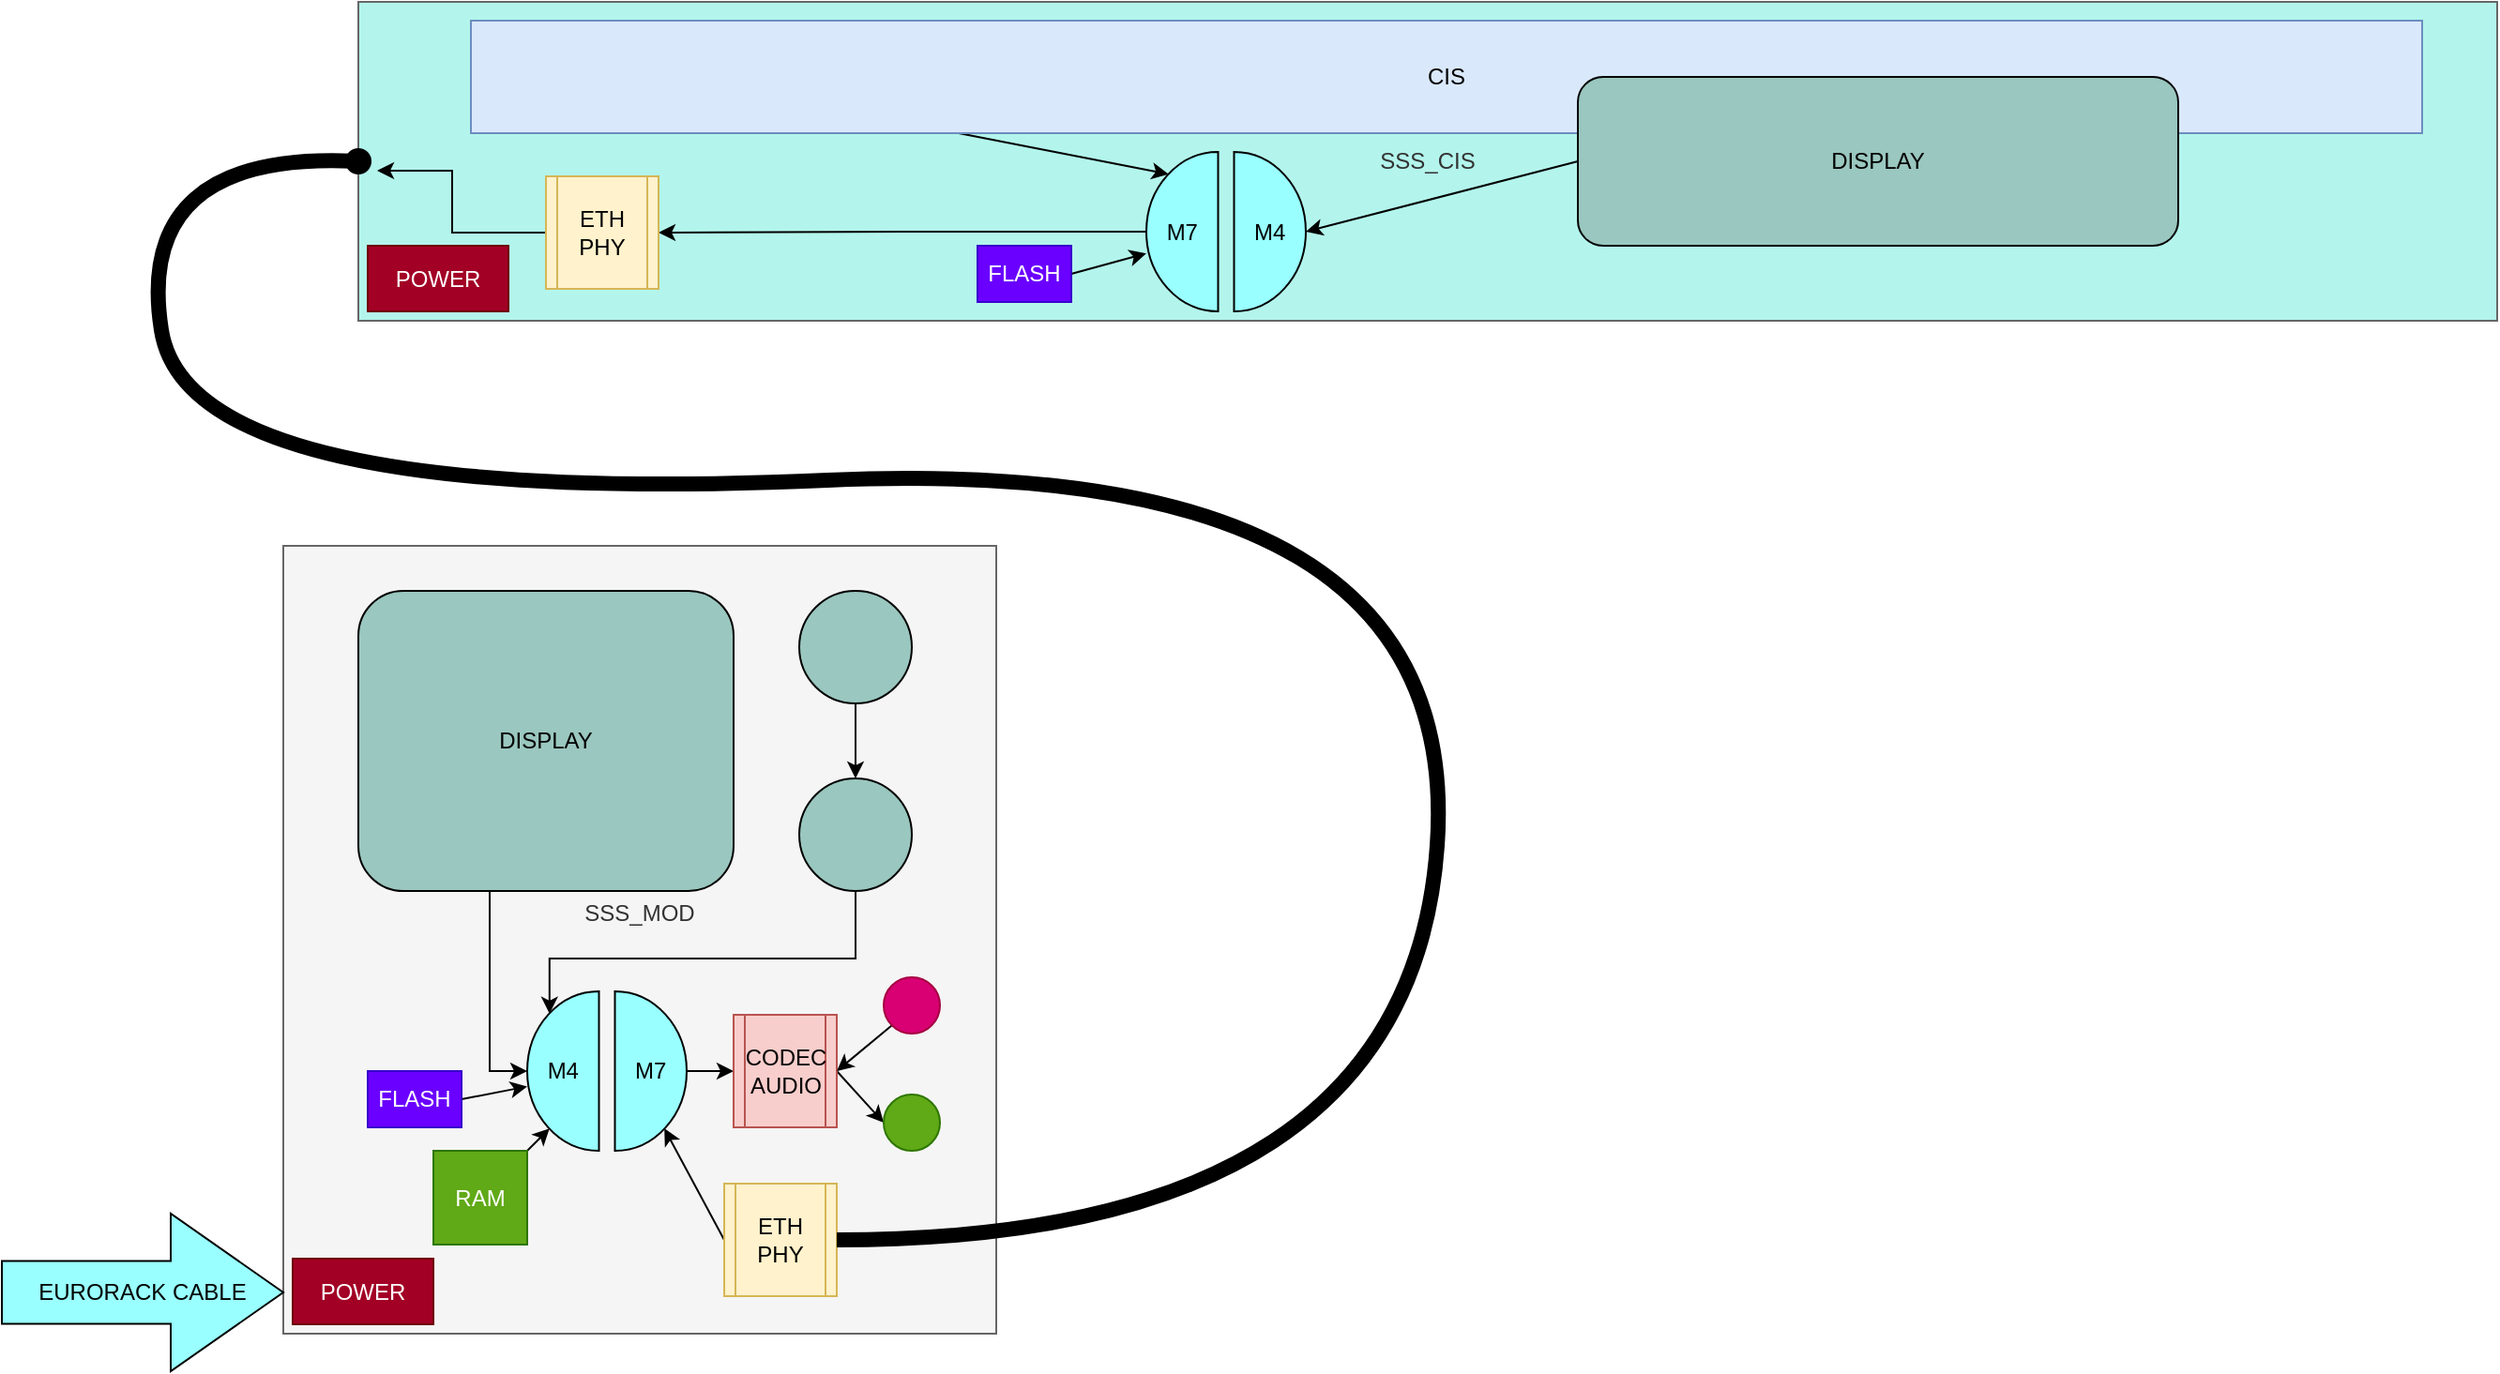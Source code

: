 <mxfile version="15.6.2" type="github">
  <diagram id="Ht1M8jgEwFfnCIfOTk4-" name="Page-1">
    <mxGraphModel dx="2062" dy="1146" grid="1" gridSize="10" guides="1" tooltips="1" connect="1" arrows="1" fold="1" page="1" pageScale="1" pageWidth="1169" pageHeight="827" math="0" shadow="0">
      <root>
        <mxCell id="0" />
        <mxCell id="1" parent="0" />
        <mxCell id="VlbZISmVs5P6DuMIeR8L-4" value="SSS_CIS" style="rounded=0;whiteSpace=wrap;html=1;fillColor=#B3F5EC;strokeColor=#666666;fontColor=#333333;" vertex="1" parent="1">
          <mxGeometry x="350" y="20" width="1140" height="170" as="geometry" />
        </mxCell>
        <mxCell id="VlbZISmVs5P6DuMIeR8L-28" style="rounded=0;orthogonalLoop=1;jettySize=auto;html=1;exitX=0.25;exitY=1;exitDx=0;exitDy=0;entryX=0.14;entryY=0.14;entryDx=0;entryDy=0;entryPerimeter=0;" edge="1" parent="1" source="VlbZISmVs5P6DuMIeR8L-23" target="VlbZISmVs5P6DuMIeR8L-12">
          <mxGeometry relative="1" as="geometry" />
        </mxCell>
        <mxCell id="VlbZISmVs5P6DuMIeR8L-23" value="&lt;div&gt;CIS&lt;/div&gt;" style="rounded=0;whiteSpace=wrap;html=1;fillColor=#dae8fc;strokeColor=#6c8ebf;" vertex="1" parent="1">
          <mxGeometry x="410" y="30" width="1040" height="60" as="geometry" />
        </mxCell>
        <mxCell id="VlbZISmVs5P6DuMIeR8L-5" value="&lt;div&gt;SSS_MOD&lt;/div&gt;&lt;div&gt;&lt;br&gt;&lt;/div&gt;&lt;div&gt;&lt;br&gt;&lt;/div&gt;" style="rounded=0;whiteSpace=wrap;html=1;fillColor=#f5f5f5;fontColor=#333333;strokeColor=#666666;" vertex="1" parent="1">
          <mxGeometry x="310" y="310" width="380" height="420" as="geometry" />
        </mxCell>
        <mxCell id="VlbZISmVs5P6DuMIeR8L-20" value="" style="edgeStyle=orthogonalEdgeStyle;rounded=0;orthogonalLoop=1;jettySize=auto;html=1;" edge="1" parent="1" source="VlbZISmVs5P6DuMIeR8L-3" target="VlbZISmVs5P6DuMIeR8L-19">
          <mxGeometry relative="1" as="geometry" />
        </mxCell>
        <mxCell id="VlbZISmVs5P6DuMIeR8L-3" value="M4&amp;nbsp;&amp;nbsp;&amp;nbsp;&amp;nbsp;&amp;nbsp;&amp;nbsp;&amp;nbsp;&amp;nbsp; M7" style="html=1;outlineConnect=0;whiteSpace=wrap;fillColor=#99ffff;shape=mxgraph.archimate3.interaction;" vertex="1" parent="1">
          <mxGeometry x="440" y="547.5" width="85" height="85" as="geometry" />
        </mxCell>
        <mxCell id="VlbZISmVs5P6DuMIeR8L-30" style="edgeStyle=orthogonalEdgeStyle;rounded=0;orthogonalLoop=1;jettySize=auto;html=1;exitX=0;exitY=0.5;exitDx=0;exitDy=0;exitPerimeter=0;entryX=1;entryY=0.5;entryDx=0;entryDy=0;" edge="1" parent="1" source="VlbZISmVs5P6DuMIeR8L-12" target="VlbZISmVs5P6DuMIeR8L-29">
          <mxGeometry relative="1" as="geometry" />
        </mxCell>
        <mxCell id="VlbZISmVs5P6DuMIeR8L-12" value="M7&amp;nbsp;&amp;nbsp;&amp;nbsp;&amp;nbsp;&amp;nbsp;&amp;nbsp;&amp;nbsp;&amp;nbsp; M4" style="html=1;outlineConnect=0;whiteSpace=wrap;fillColor=#99ffff;shape=mxgraph.archimate3.interaction;" vertex="1" parent="1">
          <mxGeometry x="770" y="100" width="85" height="85" as="geometry" />
        </mxCell>
        <mxCell id="VlbZISmVs5P6DuMIeR8L-27" style="rounded=0;orthogonalLoop=1;jettySize=auto;html=1;exitX=0;exitY=0.5;exitDx=0;exitDy=0;entryX=1;entryY=0.5;entryDx=0;entryDy=0;entryPerimeter=0;" edge="1" parent="1" source="VlbZISmVs5P6DuMIeR8L-14" target="VlbZISmVs5P6DuMIeR8L-12">
          <mxGeometry relative="1" as="geometry" />
        </mxCell>
        <mxCell id="VlbZISmVs5P6DuMIeR8L-14" value="DISPLAY" style="rounded=1;whiteSpace=wrap;html=1;fillColor=#9AC7BF;" vertex="1" parent="1">
          <mxGeometry x="1000" y="60" width="320" height="90" as="geometry" />
        </mxCell>
        <mxCell id="VlbZISmVs5P6DuMIeR8L-18" style="edgeStyle=orthogonalEdgeStyle;rounded=0;orthogonalLoop=1;jettySize=auto;html=1;exitX=0.5;exitY=1;exitDx=0;exitDy=0;entryX=0;entryY=0.5;entryDx=0;entryDy=0;entryPerimeter=0;" edge="1" parent="1" source="VlbZISmVs5P6DuMIeR8L-15" target="VlbZISmVs5P6DuMIeR8L-3">
          <mxGeometry relative="1" as="geometry">
            <Array as="points">
              <mxPoint x="420" y="494" />
              <mxPoint x="420" y="590" />
            </Array>
          </mxGeometry>
        </mxCell>
        <mxCell id="VlbZISmVs5P6DuMIeR8L-15" value="DISPLAY" style="rounded=1;whiteSpace=wrap;html=1;fillColor=#9AC7BF;" vertex="1" parent="1">
          <mxGeometry x="350" y="334" width="200" height="160" as="geometry" />
        </mxCell>
        <mxCell id="VlbZISmVs5P6DuMIeR8L-22" style="edgeStyle=orthogonalEdgeStyle;rounded=0;orthogonalLoop=1;jettySize=auto;html=1;exitX=0.5;exitY=1;exitDx=0;exitDy=0;" edge="1" parent="1" source="VlbZISmVs5P6DuMIeR8L-16" target="VlbZISmVs5P6DuMIeR8L-17">
          <mxGeometry relative="1" as="geometry" />
        </mxCell>
        <mxCell id="VlbZISmVs5P6DuMIeR8L-16" value="" style="ellipse;whiteSpace=wrap;html=1;aspect=fixed;fillColor=#9AC7BF;" vertex="1" parent="1">
          <mxGeometry x="585" y="334" width="60" height="60" as="geometry" />
        </mxCell>
        <mxCell id="VlbZISmVs5P6DuMIeR8L-21" style="edgeStyle=orthogonalEdgeStyle;rounded=0;orthogonalLoop=1;jettySize=auto;html=1;exitX=0.5;exitY=1;exitDx=0;exitDy=0;entryX=0.14;entryY=0.14;entryDx=0;entryDy=0;entryPerimeter=0;" edge="1" parent="1" source="VlbZISmVs5P6DuMIeR8L-17" target="VlbZISmVs5P6DuMIeR8L-3">
          <mxGeometry relative="1" as="geometry">
            <Array as="points">
              <mxPoint x="615" y="530" />
              <mxPoint x="452" y="530" />
            </Array>
          </mxGeometry>
        </mxCell>
        <mxCell id="VlbZISmVs5P6DuMIeR8L-17" value="" style="ellipse;whiteSpace=wrap;html=1;aspect=fixed;fillColor=#9AC7BF;" vertex="1" parent="1">
          <mxGeometry x="585" y="434" width="60" height="60" as="geometry" />
        </mxCell>
        <mxCell id="VlbZISmVs5P6DuMIeR8L-40" style="edgeStyle=none;rounded=0;sketch=0;orthogonalLoop=1;jettySize=auto;html=1;exitX=1;exitY=0.5;exitDx=0;exitDy=0;entryX=0;entryY=0.5;entryDx=0;entryDy=0;shadow=0;strokeColor=default;gradientColor=none;elbow=vertical;" edge="1" parent="1" source="VlbZISmVs5P6DuMIeR8L-19" target="VlbZISmVs5P6DuMIeR8L-35">
          <mxGeometry relative="1" as="geometry" />
        </mxCell>
        <mxCell id="VlbZISmVs5P6DuMIeR8L-19" value="&lt;div&gt;CODEC&lt;/div&gt;&lt;div&gt;AUDIO&lt;br&gt;&lt;/div&gt;" style="shape=process;whiteSpace=wrap;html=1;backgroundOutline=1;fillColor=#f8cecc;strokeColor=#b85450;" vertex="1" parent="1">
          <mxGeometry x="550" y="560" width="55" height="60" as="geometry" />
        </mxCell>
        <mxCell id="VlbZISmVs5P6DuMIeR8L-31" style="edgeStyle=orthogonalEdgeStyle;rounded=0;orthogonalLoop=1;jettySize=auto;html=1;exitX=0;exitY=0.5;exitDx=0;exitDy=0;" edge="1" parent="1" source="VlbZISmVs5P6DuMIeR8L-29">
          <mxGeometry relative="1" as="geometry">
            <mxPoint x="360" y="110" as="targetPoint" />
            <Array as="points">
              <mxPoint x="400" y="143" />
              <mxPoint x="400" y="110" />
            </Array>
          </mxGeometry>
        </mxCell>
        <mxCell id="VlbZISmVs5P6DuMIeR8L-29" value="&lt;div&gt;ETH&lt;/div&gt;&lt;div&gt;PHY&lt;br&gt;&lt;/div&gt;" style="shape=process;whiteSpace=wrap;html=1;backgroundOutline=1;fillColor=#fff2cc;strokeColor=#d6b656;" vertex="1" parent="1">
          <mxGeometry x="450" y="113" width="60" height="60" as="geometry" />
        </mxCell>
        <mxCell id="VlbZISmVs5P6DuMIeR8L-33" style="rounded=0;orthogonalLoop=1;jettySize=auto;html=1;exitX=0;exitY=0.5;exitDx=0;exitDy=0;entryX=0.86;entryY=0.86;entryDx=0;entryDy=0;entryPerimeter=0;" edge="1" parent="1" source="VlbZISmVs5P6DuMIeR8L-32" target="VlbZISmVs5P6DuMIeR8L-3">
          <mxGeometry relative="1" as="geometry" />
        </mxCell>
        <mxCell id="VlbZISmVs5P6DuMIeR8L-32" value="&lt;div&gt;ETH&lt;/div&gt;&lt;div&gt;PHY&lt;br&gt;&lt;/div&gt;" style="shape=process;whiteSpace=wrap;html=1;backgroundOutline=1;fillColor=#fff2cc;strokeColor=#d6b656;" vertex="1" parent="1">
          <mxGeometry x="545" y="650" width="60" height="60" as="geometry" />
        </mxCell>
        <mxCell id="VlbZISmVs5P6DuMIeR8L-38" style="rounded=0;sketch=0;orthogonalLoop=1;jettySize=auto;html=1;exitX=0;exitY=1;exitDx=0;exitDy=0;entryX=1;entryY=0.5;entryDx=0;entryDy=0;shadow=0;strokeColor=default;gradientColor=none;elbow=vertical;" edge="1" parent="1" source="VlbZISmVs5P6DuMIeR8L-34" target="VlbZISmVs5P6DuMIeR8L-19">
          <mxGeometry relative="1" as="geometry" />
        </mxCell>
        <mxCell id="VlbZISmVs5P6DuMIeR8L-34" value="" style="ellipse;whiteSpace=wrap;html=1;aspect=fixed;fillColor=#d80073;fontColor=#ffffff;strokeColor=#A50040;" vertex="1" parent="1">
          <mxGeometry x="630" y="540" width="30" height="30" as="geometry" />
        </mxCell>
        <mxCell id="VlbZISmVs5P6DuMIeR8L-35" value="" style="ellipse;whiteSpace=wrap;html=1;aspect=fixed;fillColor=#60a917;fontColor=#ffffff;strokeColor=#2D7600;" vertex="1" parent="1">
          <mxGeometry x="630" y="602.5" width="30" height="30" as="geometry" />
        </mxCell>
        <mxCell id="VlbZISmVs5P6DuMIeR8L-42" style="edgeStyle=none;rounded=0;sketch=0;orthogonalLoop=1;jettySize=auto;html=1;exitX=1;exitY=0.5;exitDx=0;exitDy=0;shadow=0;strokeColor=default;gradientColor=none;elbow=vertical;" edge="1" parent="1" source="VlbZISmVs5P6DuMIeR8L-41" target="VlbZISmVs5P6DuMIeR8L-12">
          <mxGeometry relative="1" as="geometry" />
        </mxCell>
        <mxCell id="VlbZISmVs5P6DuMIeR8L-41" value="FLASH" style="rounded=0;whiteSpace=wrap;html=1;fillColor=#6a00ff;fontColor=#ffffff;strokeColor=#3700CC;" vertex="1" parent="1">
          <mxGeometry x="680" y="150" width="50" height="30" as="geometry" />
        </mxCell>
        <mxCell id="VlbZISmVs5P6DuMIeR8L-44" style="edgeStyle=none;rounded=0;sketch=0;orthogonalLoop=1;jettySize=auto;html=1;exitX=1;exitY=0.5;exitDx=0;exitDy=0;shadow=0;strokeColor=default;gradientColor=none;elbow=vertical;" edge="1" parent="1" source="VlbZISmVs5P6DuMIeR8L-43" target="VlbZISmVs5P6DuMIeR8L-3">
          <mxGeometry relative="1" as="geometry" />
        </mxCell>
        <mxCell id="VlbZISmVs5P6DuMIeR8L-43" value="FLASH" style="rounded=0;whiteSpace=wrap;html=1;fillColor=#6a00ff;fontColor=#ffffff;strokeColor=#3700CC;" vertex="1" parent="1">
          <mxGeometry x="355" y="590" width="50" height="30" as="geometry" />
        </mxCell>
        <mxCell id="VlbZISmVs5P6DuMIeR8L-46" style="edgeStyle=none;rounded=0;sketch=0;orthogonalLoop=1;jettySize=auto;html=1;exitX=1;exitY=0;exitDx=0;exitDy=0;shadow=0;strokeColor=default;gradientColor=none;elbow=vertical;entryX=0.14;entryY=0.86;entryDx=0;entryDy=0;entryPerimeter=0;" edge="1" parent="1" source="VlbZISmVs5P6DuMIeR8L-45" target="VlbZISmVs5P6DuMIeR8L-3">
          <mxGeometry relative="1" as="geometry" />
        </mxCell>
        <mxCell id="VlbZISmVs5P6DuMIeR8L-45" value="&lt;div&gt;RAM&lt;/div&gt;" style="rounded=0;whiteSpace=wrap;html=1;fillColor=#60a917;fontColor=#ffffff;strokeColor=#2D7600;" vertex="1" parent="1">
          <mxGeometry x="390" y="632.5" width="50" height="50" as="geometry" />
        </mxCell>
        <mxCell id="VlbZISmVs5P6DuMIeR8L-47" value="&lt;div&gt;POWER&lt;/div&gt;" style="rounded=0;whiteSpace=wrap;html=1;fillColor=#a20025;fontColor=#ffffff;strokeColor=#6F0000;" vertex="1" parent="1">
          <mxGeometry x="355" y="150" width="75" height="35" as="geometry" />
        </mxCell>
        <mxCell id="VlbZISmVs5P6DuMIeR8L-48" value="&lt;div&gt;POWER&lt;/div&gt;" style="rounded=0;whiteSpace=wrap;html=1;fillColor=#a20025;fontColor=#ffffff;strokeColor=#6F0000;" vertex="1" parent="1">
          <mxGeometry x="315" y="690" width="75" height="35" as="geometry" />
        </mxCell>
        <mxCell id="VlbZISmVs5P6DuMIeR8L-49" value="" style="curved=1;endArrow=oval;html=1;rounded=0;shadow=0;sketch=0;strokeColor=default;gradientColor=none;elbow=vertical;exitX=1;exitY=0.5;exitDx=0;exitDy=0;entryX=0;entryY=0.5;entryDx=0;entryDy=0;strokeWidth=8;endFill=1;" edge="1" parent="1" source="VlbZISmVs5P6DuMIeR8L-32" target="VlbZISmVs5P6DuMIeR8L-4">
          <mxGeometry width="50" height="50" relative="1" as="geometry">
            <mxPoint x="170" y="180" as="sourcePoint" />
            <mxPoint x="220" y="130" as="targetPoint" />
            <Array as="points">
              <mxPoint x="910" y="680" />
              <mxPoint x="940" y="260" />
              <mxPoint x="260" y="290" />
              <mxPoint x="230" y="100" />
            </Array>
          </mxGeometry>
        </mxCell>
        <mxCell id="VlbZISmVs5P6DuMIeR8L-51" value="&lt;div&gt;EURORACK CABLE&lt;/div&gt;" style="html=1;outlineConnect=0;whiteSpace=wrap;fillColor=#99ffff;shape=mxgraph.archimate3.process;" vertex="1" parent="1">
          <mxGeometry x="160" y="666" width="150" height="84" as="geometry" />
        </mxCell>
      </root>
    </mxGraphModel>
  </diagram>
</mxfile>
